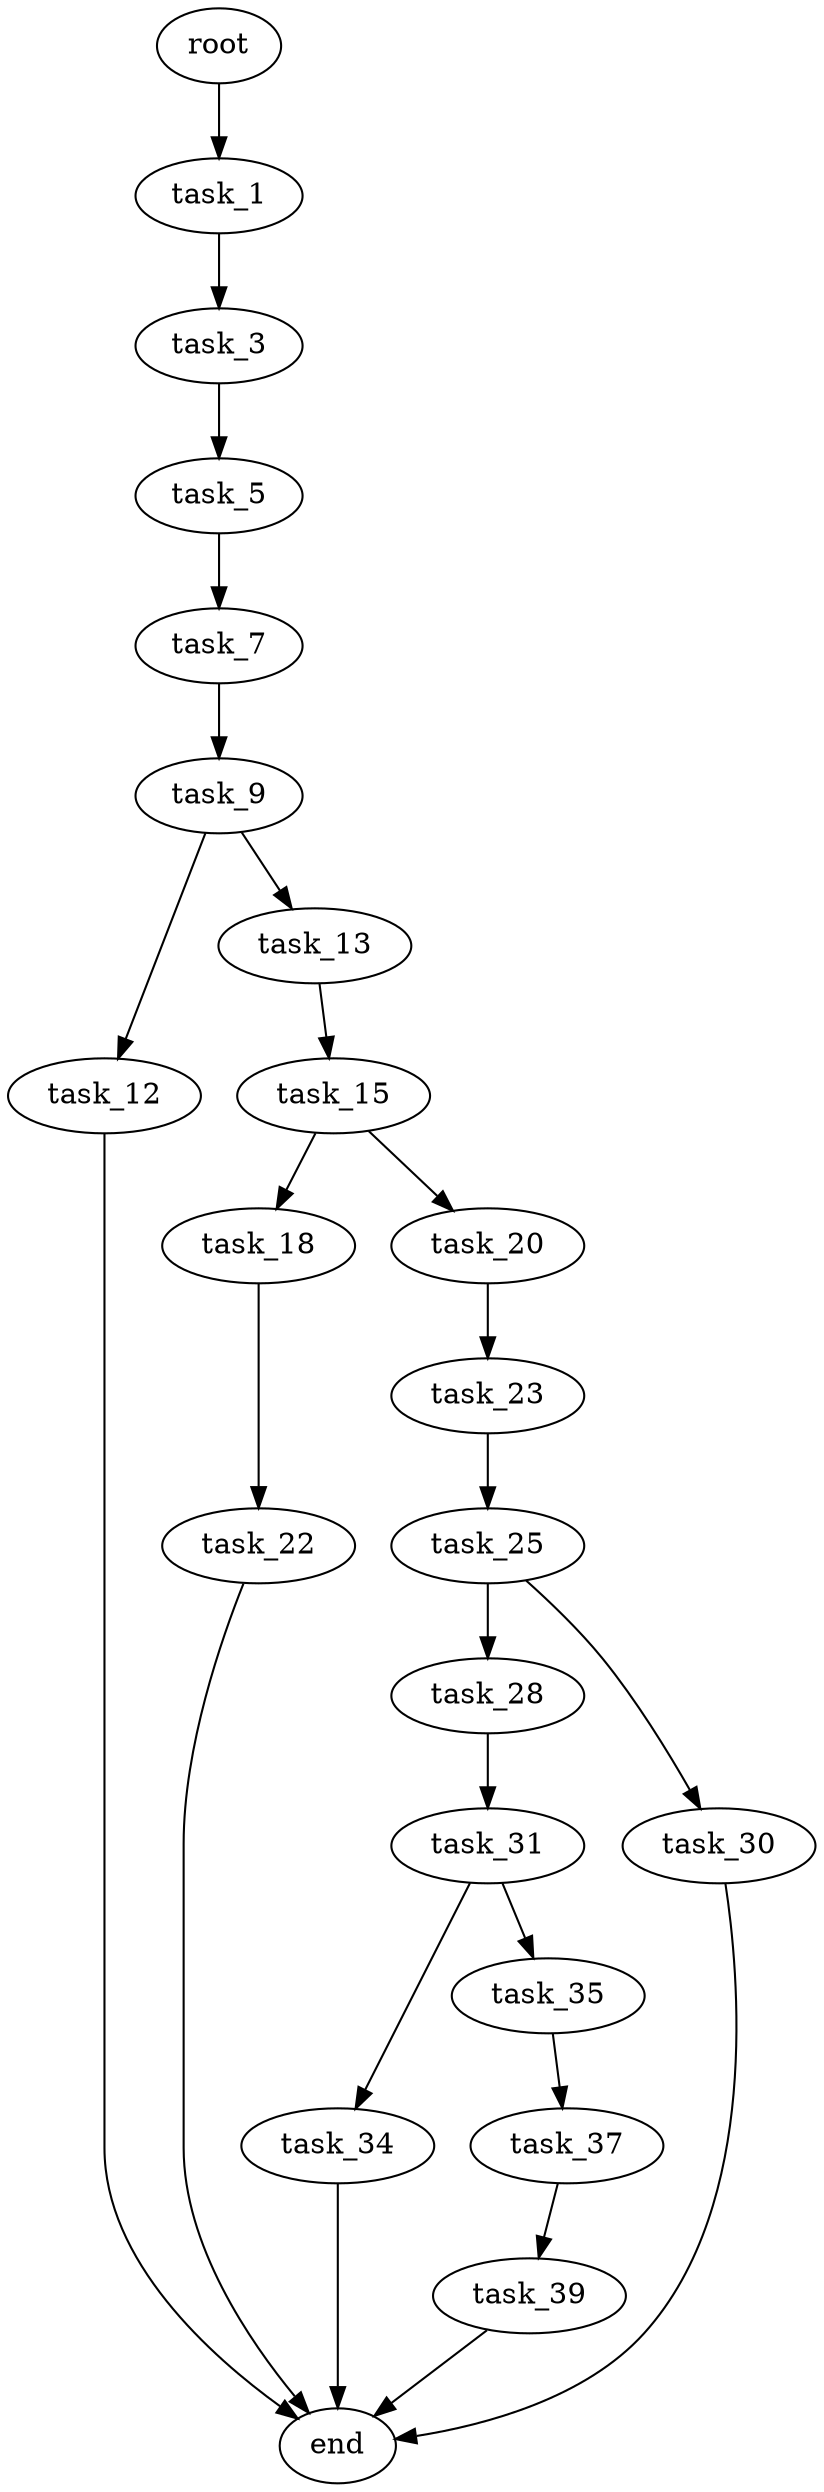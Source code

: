 digraph G {
  root [size="0.000000"];
  task_1 [size="231928233984.000000"];
  task_3 [size="8589934592.000000"];
  task_5 [size="11876625427.000000"];
  task_7 [size="368293445632.000000"];
  task_9 [size="97830484351.000000"];
  task_12 [size="3967382188.000000"];
  task_13 [size="11953810978.000000"];
  end [size="0.000000"];
  task_15 [size="7049316978.000000"];
  task_18 [size="68009152296.000000"];
  task_20 [size="134217728000.000000"];
  task_22 [size="929883737.000000"];
  task_23 [size="549755813888.000000"];
  task_25 [size="28991029248.000000"];
  task_28 [size="115224259860.000000"];
  task_30 [size="8985318044.000000"];
  task_31 [size="2526946752.000000"];
  task_34 [size="339320166016.000000"];
  task_35 [size="452770333155.000000"];
  task_37 [size="1088515359.000000"];
  task_39 [size="549755813888.000000"];

  root -> task_1 [size="1.000000"];
  task_1 -> task_3 [size="301989888.000000"];
  task_3 -> task_5 [size="33554432.000000"];
  task_5 -> task_7 [size="209715200.000000"];
  task_7 -> task_9 [size="411041792.000000"];
  task_9 -> task_12 [size="75497472.000000"];
  task_9 -> task_13 [size="75497472.000000"];
  task_12 -> end [size="1.000000"];
  task_13 -> task_15 [size="536870912.000000"];
  task_15 -> task_18 [size="134217728.000000"];
  task_15 -> task_20 [size="134217728.000000"];
  task_18 -> task_22 [size="75497472.000000"];
  task_20 -> task_23 [size="209715200.000000"];
  task_22 -> end [size="1.000000"];
  task_23 -> task_25 [size="536870912.000000"];
  task_25 -> task_28 [size="75497472.000000"];
  task_25 -> task_30 [size="75497472.000000"];
  task_28 -> task_31 [size="134217728.000000"];
  task_30 -> end [size="1.000000"];
  task_31 -> task_34 [size="209715200.000000"];
  task_31 -> task_35 [size="209715200.000000"];
  task_34 -> end [size="1.000000"];
  task_35 -> task_37 [size="838860800.000000"];
  task_37 -> task_39 [size="33554432.000000"];
  task_39 -> end [size="1.000000"];
}
